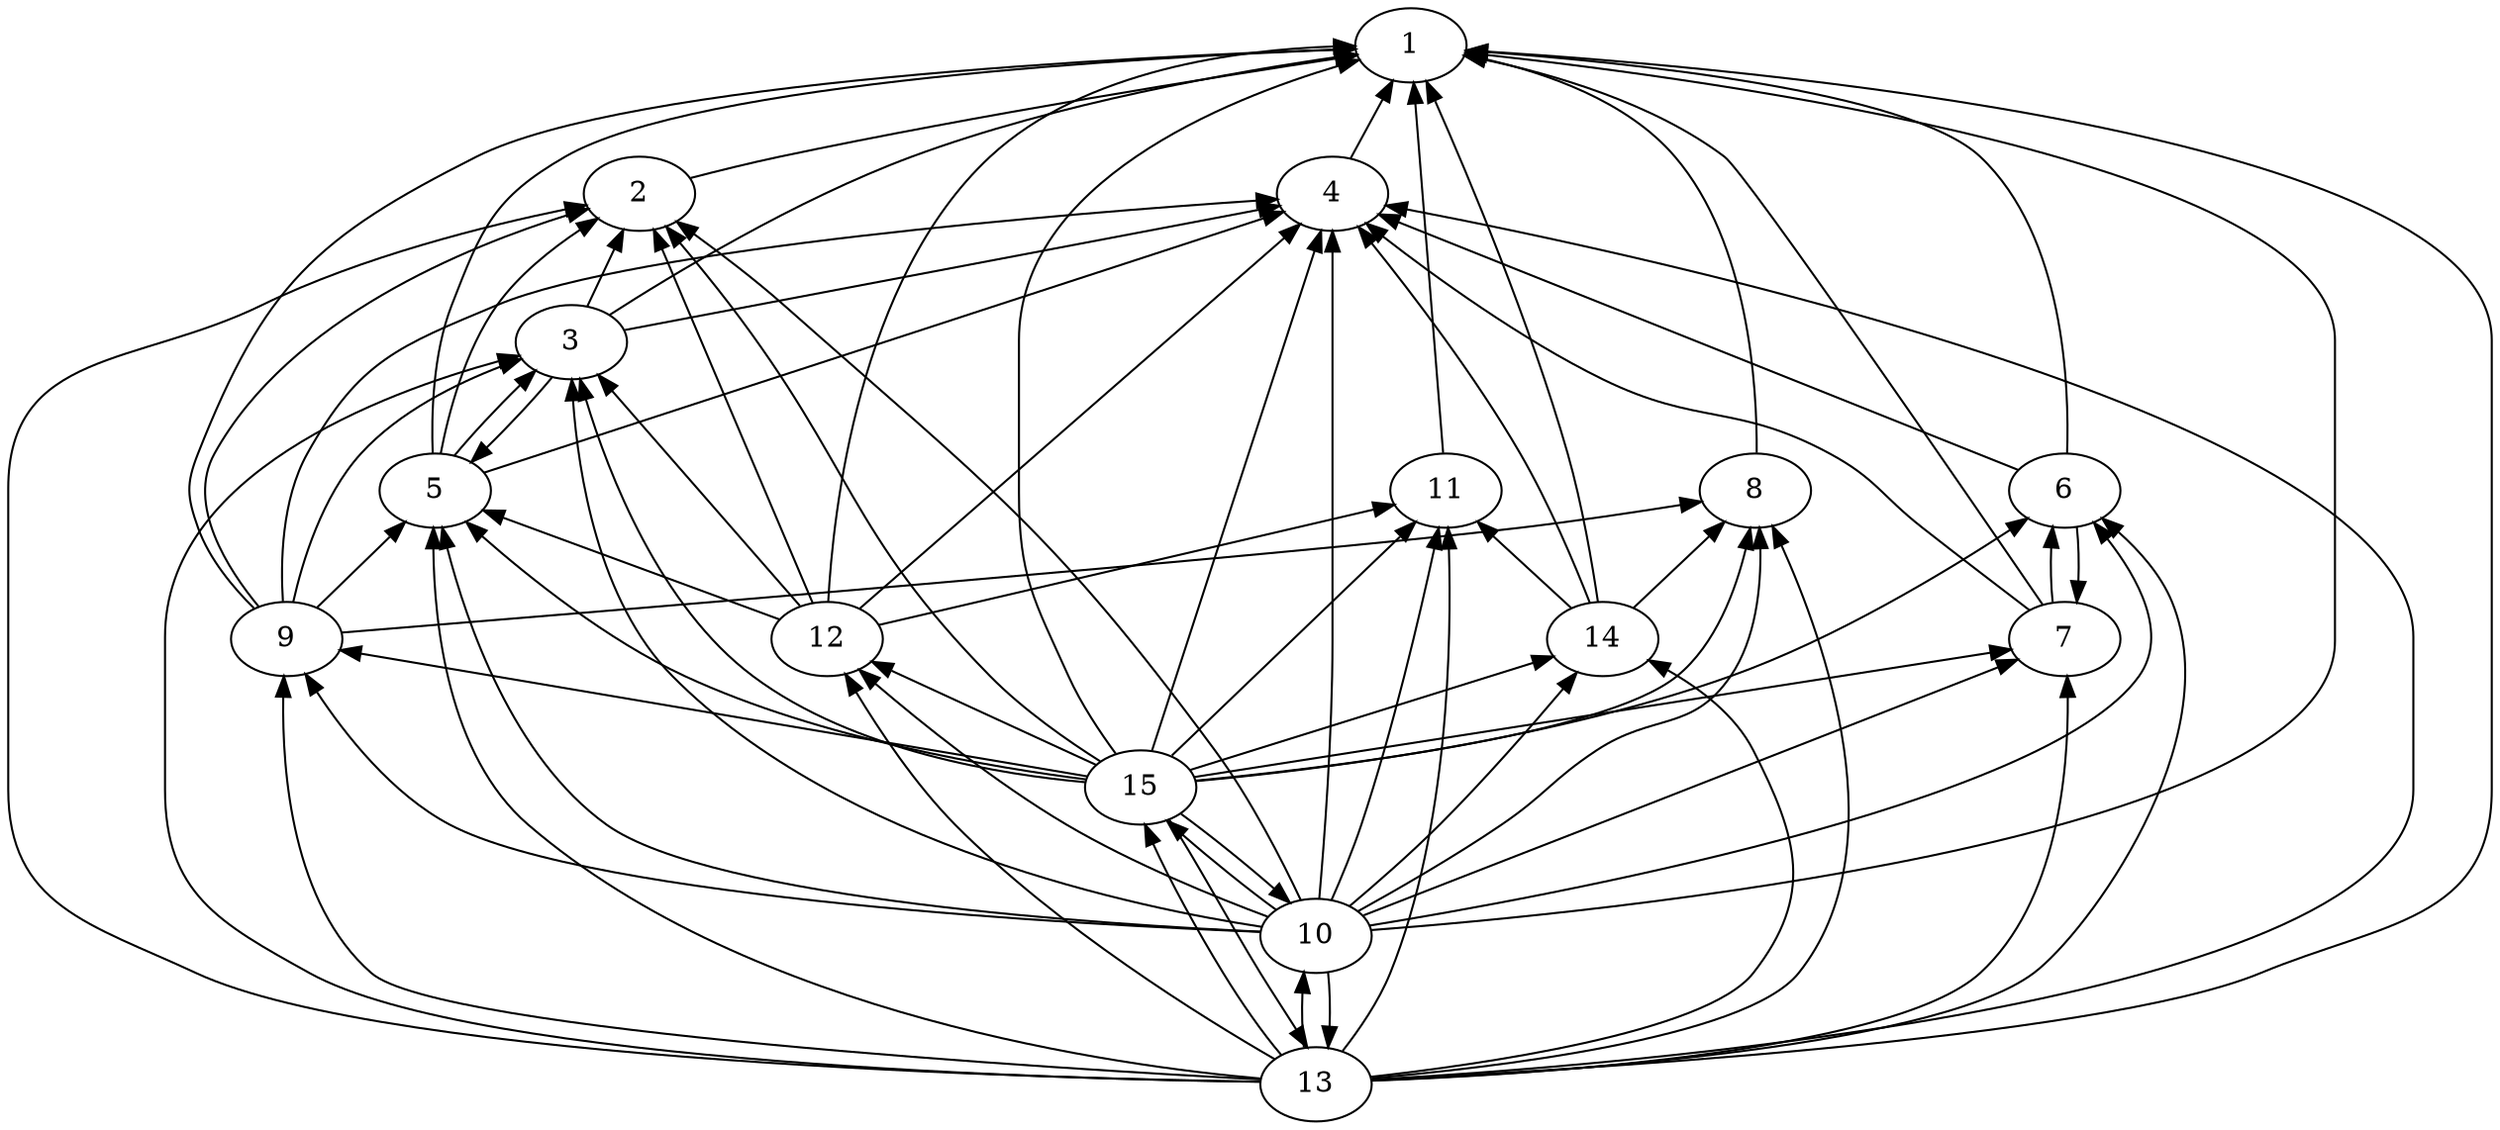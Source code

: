 strict digraph G {
	graph [bb="0,0,1204,540"];
	node [label="\N"];
	1	 [height=0.5,
		label=1,
		pos="680,522",
		width=0.75];
	2	 [height=0.5,
		label=2,
		pos="306,450",
		width=0.75];
	1 -> 2	 [dir=back,
		pos="s,653.25,518.05 643.16,516.52 585.48,507.72 470.47,489.24 374,468 359.69,464.85 343.85,460.7 331.07,457.17"];
	3	 [height=0.5,
		label=3,
		pos="273,378",
		width=0.75];
	1 -> 3	 [dir=back,
		pos="s,653.16,518.52 643.18,517.06 594.93,509.86 508.2,494.38 438,468 382.41,447.11 322.46,410.43 292.46,390.98"];
	4	 [height=0.5,
		label=4,
		pos="642,450",
		width=0.75];
	1 -> 4	 [dir=back,
		pos="s,670.99,504.94 666.23,495.91 661.23,486.44 655.71,475.98 651.2,467.44"];
	5	 [height=0.5,
		label=5,
		pos="207,306",
		width=0.75];
	1 -> 5	 [dir=back,
		pos="s,652.81,521.11 642.66,520.71 553.92,517.07 333.07,504.51 270,468 235.15,447.83 229.58,433.54 215,396 205.86,372.46 205.05,342.93 \
205.71,324.26"];
	6	 [height=0.5,
		label=6,
		pos="997,306",
		width=0.75];
	1 -> 6	 [dir=back,
		pos="s,707.34,520.3 717.51,519.55 784.78,514.38 922.09,500.1 956,468 996.45,429.7 999.29,357.73 998.18,324.13"];
	7	 [height=0.5,
		label=7,
		pos="997,234",
		width=0.75];
	1 -> 7	 [dir=back,
		pos="s,706.24,517.72 716.32,515.63 749.15,508.45 797.47,494.19 832,468 842.57,459.98 950.27,302.58 985.74,250.54"];
	8	 [height=0.5,
		label=8,
		pos="847,306",
		width=0.75];
	1 -> 8	 [dir=back,
		pos="s,706.47,518.04 716.62,515.85 745.57,509.06 784.85,495.26 808,468 843.67,425.99 847.85,356.8 847.65,324.14"];
	9	 [height=0.5,
		label=9,
		pos="135,234",
		width=0.75];
	1 -> 9	 [dir=back,
		pos="s,652.93,521.18 642.66,520.82 547.74,517.29 299.65,504.74 227,468 148.71,428.41 124.26,405.58 92,324 86.116,309.12 86.721,303.1 \
92,288 97.298,272.84 108.83,258.76 118.62,248.77"];
	10	 [height=0.5,
		label=10,
		pos="634,90",
		width=0.75];
	1 -> 10	 [dir=back,
		pos="s,707.02,519.27 717.07,518.16 824.43,506.02 1128,464.08 1128,378 1128,378 1128,378 1128,234 1128,135.84 764,100.1 660.91,91.94"];
	11	 [height=0.5,
		label=11,
		pos="697,306",
		width=0.75];
	1 -> 11	 [dir=back,
		pos="s,681.42,503.96 682.23,493.71 685.77,448.64 692.61,361.79 695.57,324.15"];
	12	 [height=0.5,
		label=12,
		pos="397,234",
		width=0.75];
	1 -> 12	 [dir=back,
		pos="s,653.33,518.13 643.18,516.52 591.25,508.09 500.09,490.54 476,468 412.43,408.54 400,296.24 397.58,252.29"];
	13	 [height=0.5,
		label=13,
		pos="634,18",
		width=0.75];
	1 -> 13	 [dir=back,
		pos="s,707.07,520.48 717.21,519.83 836.87,511.84 1204,479.08 1204,378 1204,378 1204,378 1204,162 1204,98.142 1150.9,96.699 1092,72 1013.2,\
38.942 747.28,23.465 661.16,19.237"];
	14	 [height=0.5,
		label=14,
		pos="773,234",
		width=0.75];
	1 -> 14	 [dir=back,
		pos="s,687.72,504.58 691.72,495.34 707.85,457.75 736.97,386.75 755,324 762.04,299.5 767.31,270.47 770.27,252.14"];
	15	 [height=0.5,
		label=15,
		pos="549,162",
		width=0.75];
	1 -> 15	 [dir=back,
		pos="s,654.38,515.57 644.67,512.71 589.71,495.88 490,454.76 490,378 490,378 490,378 490,306 490,264.6 497.2,253.84 514,216 519.98,202.52 \
529.1,188.59 536.53,178.25"];
	2 -> 3	 [dir=back,
		pos="s,298.01,432.57 293.74,423.26 289.45,413.9 284.75,403.65 280.91,395.27"];
	2 -> 5	 [dir=back,
		pos="s,285.18,438.31 276.53,432.66 262.85,423.31 247.36,410.68 237,396 221.43,373.93 213.5,343.2 209.81,323.96"];
	2 -> 9	 [dir=back,
		pos="s,280.77,443.41 270.99,440.42 222.37,425.01 136.31,389.57 100,324 86.275,299.21 105.92,267.93 120.87,249.53"];
	2 -> 10	 [dir=back,
		pos="s,324.71,436.71 333,430.6 346.31,420.69 362.39,408.17 376,396 475.59,306.97 505.9,287.64 585,180 602.28,156.49 617.53,126.17 626.26,\
107.41"];
	2 -> 12	 [dir=back,
		pos="s,313.45,432.32 317.41,422.93 336.33,378.01 373.7,289.31 389.58,251.62"];
	2 -> 13	 [dir=back,
		pos="s,279.8,445.23 269.73,443.16 231.79,435.14 171.17,419.83 123,396 62.283,365.97 0,373.74 0,306 0,306 0,306 0,162 0,105.12 39.522,\
96.203 91,72 184.13,28.215 510.25,19.855 606.84,18.328"];
	2 -> 15	 [dir=back,
		pos="s,319.4,434.18 325.83,426.42 333.53,417.07 342.33,406.15 350,396 408.88,318.1 407.86,285.95 476,216 492.06,199.51 513.55,184.27 \
529.04,174.21"];
	3 -> 5	 [dir=back,
		pos="s,255.17,364.46 247.91,357.36 237.08,346.49 225.12,333.32 216.78,323.04"];
	3 -> 9	 [dir=back,
		pos="s,248.03,370.36 238.44,366.75 216.57,358.09 189.12,344.16 171,324 152.44,303.35 142.85,271.93 138.38,252.2"];
	3 -> 10	 [dir=back,
		pos="s,273.26,359.98 273.87,349.74 276.49,313.91 286.31,252.42 322,216 403.77,132.55 548.21,102.59 607.48,93.471"];
	3 -> 12	 [dir=back,
		pos="s,286.51,362.32 293.19,354.56 318.65,324.99 361.72,274.97 383.51,249.67"];
	3 -> 13	 [dir=back,
		pos="s,247.25,372.09 237.58,369.47 180.87,353.45 76,313.13 76,234 76,234 76,234 76,162 76,111.33 101.77,96.737 146,72 226.07,27.217 516.5,\
19.566 606.93,18.265"];
	3 -> 15	 [dir=back,
		pos="s,277.4,360.15 280.3,350.15 291.39,313.52 316.1,249.84 361,216 409.81,179.21 482.93,167.46 522.04,163.72"];
	4 -> 3	 [dir=back,
		pos="s,616.05,444.94 605.8,442.94 531.52,428.44 363.46,395.65 298.92,383.06"];
	4 -> 5	 [dir=back,
		pos="s,617.68,441.95 608.05,438.76 523.44,410.75 304.79,338.37 231.42,314.08"];
	4 -> 6	 [dir=back,
		pos="s,665.29,440.55 674.64,436.76 745.52,408.01 912.09,340.44 973.62,315.48"];
	4 -> 7	 [dir=back,
		pos="s,659.22,435.76 667.22,429.41 692.65,409.46 733.66,379.45 773,360 819.11,337.2 837.75,348.46 883,324 905.53,311.82 907.91,303.89 \
928,288 945.42,274.22 965.41,258.59 979.38,247.71"];
	4 -> 9	 [dir=back,
		pos="s,614.97,448.25 604.76,447.54 517.68,441.4 303.14,423.83 237,396 189.14,375.86 170.29,369.35 145,324 132.52,301.62 131.88,271.25 \
133.06,252.14"];
	4 -> 10	 [dir=back,
		pos="s,642,431.81 642,421.58 642,392.54 642,346.12 642,306 642,306 642,306 642,234 642,188.68 638,135.46 635.66,108.17"];
	4 -> 12	 [dir=back,
		pos="s,625.54,435.49 617.85,428.71 568.16,384.9 455.58,285.65 413.38,248.44"];
	4 -> 13	 [dir=back,
		pos="s,668.34,445.16 678.4,443.22 797.2,420.06 1166,339.66 1166,234 1166,234 1166,234 1166,162 1166,56.268 769.52,25.772 661.11,19.41"];
	4 -> 14	 [dir=back,
		pos="s,655.21,434.02 661.67,425.98 681.27,401.35 711.46,361.46 733,324 746.81,299.99 759.16,270.32 766.37,251.78"];
	4 -> 15	 [dir=back,
		pos="s,636.18,431.98 633.05,422.27 614.09,363.56 570.35,228.1 554.7,179.64"];
	5 -> 3	 [dir=back,
		pos="s,224.86,319.57 232.11,326.66 242.93,337.52 254.87,350.67 263.2,360.94"];
	5 -> 9	 [dir=back,
		pos="s,191.73,290.73 184.41,283.41 173.29,272.29 160.17,259.17 150.25,249.25"];
	5 -> 10	 [dir=back,
		pos="s,210.63,287.89 213.11,277.77 222.7,240.7 245.03,176.55 290,144 340.75,107.27 534.79,94.619 606.85,91.133"];
	5 -> 12	 [dir=back,
		pos="s,230.68,297.03 240.3,293.38 278.39,278.95 339.81,255.67 373.32,242.97"];
	5 -> 13	 [dir=back,
		pos="s,206.09,287.83 206.06,277.77 206.5,240.99 213.31,177.45 252,144 360.03,50.6 539.23,26.017 606.96,19.906"];
	5 -> 15	 [dir=back,
		pos="s,222.48,291.21 230.02,284.4 253.09,263.89 290.49,233.64 328,216 393.94,184.99 479.63,170.63 522.34,165.03"];
	6 -> 7	 [dir=back,
		pos="s,991.08,288.2 990.41,278.18 990.06,269.24 990.29,259.59 991.1,251.59"];
	6 -> 10	 [dir=back,
		pos="s,1011.8,290.59 1018.2,282.69 1032.9,263.58 1047.5,236.46 1033,216 988.37,152.92 742.35,107.66 660.5,94.172"];
	6 -> 13	 [dir=back,
		pos="s,1015.7,292.78 1023.5,286.02 1033.5,276.88 1043.7,265.14 1049,252 1076.4,183.94 1004.9,89.868 981,72 930.34,34.123 733.83,22.171 \
661.19,19.002"];
	6 -> 15	 [dir=back,
		pos="s,978.02,292.78 969.44,287.05 938.21,266.47 885.12,234.12 835,216 743.52,182.93 627.9,169.06 576.18,164.22"];
	7 -> 6	 [dir=back,
		pos="s,1002.9,251.59 1003.6,261.6 1003.9,270.52 1003.7,280.18 1002.9,288.2"];
	7 -> 10	 [dir=back,
		pos="s,973.74,224.77 964.22,221 891.95,192.33 720.33,124.25 657.54,99.336"];
	7 -> 13	 [dir=back,
		pos="s,998.27,215.76 998.5,205.31 998.72,168.75 993.12,106.21 956,72 913.06,32.437 730.73,21.58 661.14,18.848"];
	7 -> 15	 [dir=back,
		pos="s,970.65,229.76 960.64,228.16 872.98,214.07 651.61,178.49 575.32,166.23"];
	8 -> 9	 [dir=back,
		pos="s,820.81,301.36 810.75,299.64 788.39,295.88 759.09,291.23 733,288 619.85,273.97 263.44,244.49 162.11,236.21"];
	8 -> 10	 [dir=back,
		pos="s,849.11,287.76 849.52,277.61 849.78,258.62 847.24,233.93 835,216 816.39,188.72 797.63,198.09 770,180 747.99,165.59 744.72,158.85 \
723,144 700.32,128.5 673.2,112.37 654.9,101.82"];
	8 -> 13	 [dir=back,
		pos="s,855.81,288.71 860.09,279.44 881.31,232.15 916.24,132.64 868,72 842.37,39.78 717.01,25.134 661.06,20.123"];
	8 -> 14	 [dir=back,
		pos="s,831.67,291.08 824.37,283.98 812.68,272.61 798.73,259.03 788.31,248.9"];
	8 -> 15	 [dir=back,
		pos="s,844.42,287.82 842.28,277.9 837.41,257.7 827.74,231.41 809,216 773.39,186.72 634.73,170.23 575.77,164.42"];
	9 -> 10	 [dir=back,
		pos="s,144.52,217.08 149.88,208.6 163.67,187.56 186.22,158.79 214,144 282.71,107.43 525.11,94.412 606.85,91.004"];
	9 -> 13	 [dir=back,
		pos="s,133.57,215.84 133.26,205.79 132.68,169.04 137.79,105.52 176,72 208.58,43.421 513.62,24.559 606.98,19.419"];
	9 -> 15	 [dir=back,
		pos="s,161.21,229.44 171.3,227.69 253.27,213.43 451.11,179.02 522.64,166.58"];
	10 -> 13	 [dir=back,
		pos="s,628.08,72.202 627.41,62.176 627.06,53.236 627.29,43.586 628.1,35.593"];
	10 -> 15	 [dir=back,
		pos="s,620.92,105.92 613.47,112.75 599.96,124.88 582.52,139.35 569.07,149.46"];
	11 -> 10	 [dir=back,
		pos="s,693.26,287.79 691.08,277.63 683.98,245.02 671.13,190.06 656,144 651.89,131.5 646.28,117.77 641.76,107.28"];
	11 -> 12	 [dir=back,
		pos="s,671.42,299.86 661.44,297.47 600.15,282.76 476.04,252.97 422.51,240.12"];
	11 -> 13	 [dir=back,
		pos="s,698.02,287.92 698.35,277.71 699.52,232.54 697.72,142.09 670,72 664.53,58.169 655.13,44.245 647.31,34"];
	11 -> 14	 [dir=back,
		pos="s,712.75,291.08 720.24,283.98 732.24,272.61 746.58,259.03 757.27,248.9"];
	11 -> 15	 [dir=back,
		pos="s,681.72,291.13 674.51,284.12 644.1,254.53 590.66,202.53 564.42,177"];
	12 -> 10	 [dir=back,
		pos="s,413.37,219.23 421.11,212.5 443.75,193 479.12,164.3 513,144 544.97,124.85 584.93,108.31 609.97,98.748"];
	12 -> 13	 [dir=back,
		pos="s,406.43,216.79 411.56,208.07 422.98,189.07 440.06,163.34 459,144 507.86,94.118 578.41,50.043 613.11,29.788"];
	12 -> 15	 [dir=back,
		pos="s,419.1,223.53 428.5,219.08 457.88,205.16 500.97,184.75 526.87,172.48"];
	13 -> 10	 [dir=back,
		pos="s,639.9,35.593 640.58,45.596 640.94,54.523 640.72,64.181 639.92,72.202"];
	13 -> 15	 [dir=back,
		pos="s,629.18,36.231 623.88,45.018 618.59,53.547 612.39,63.075 607,72 591.55,97.585 575.28,128.35 563.37,146.48"];
	14 -> 10	 [dir=back,
		pos="s,759.84,217.89 753.42,210.19 737.86,191.64 715.25,165.52 694,144 680.02,129.84 663.08,114.78 650.78,104.16"];
	14 -> 13	 [dir=back,
		pos="s,795.76,224.22 804.61,219.41 820.11,210.43 837.28,197.3 846,180 867.61,137.14 875.46,109.9 846,72 823.33,42.836 712.73,26.817 660.9,\
20.803"];
	14 -> 15	 [dir=back,
		pos="s,748.6,226.16 738.86,223.03 693.21,208.35 613.41,182.7 573.37,169.83"];
	15 -> 10	 [dir=back,
		pos="s,562.14,146.02 569.63,139.16 583.21,126.97 600.72,112.45 614.17,102.36"];
	15 -> 13	 [dir=back,
		pos="s,551.49,143.8 555.49,134.47 563.64,116.46 576.58,92.559 589,72 597.39,58.111 607.73,42.761 616.78,31.989"];
}
